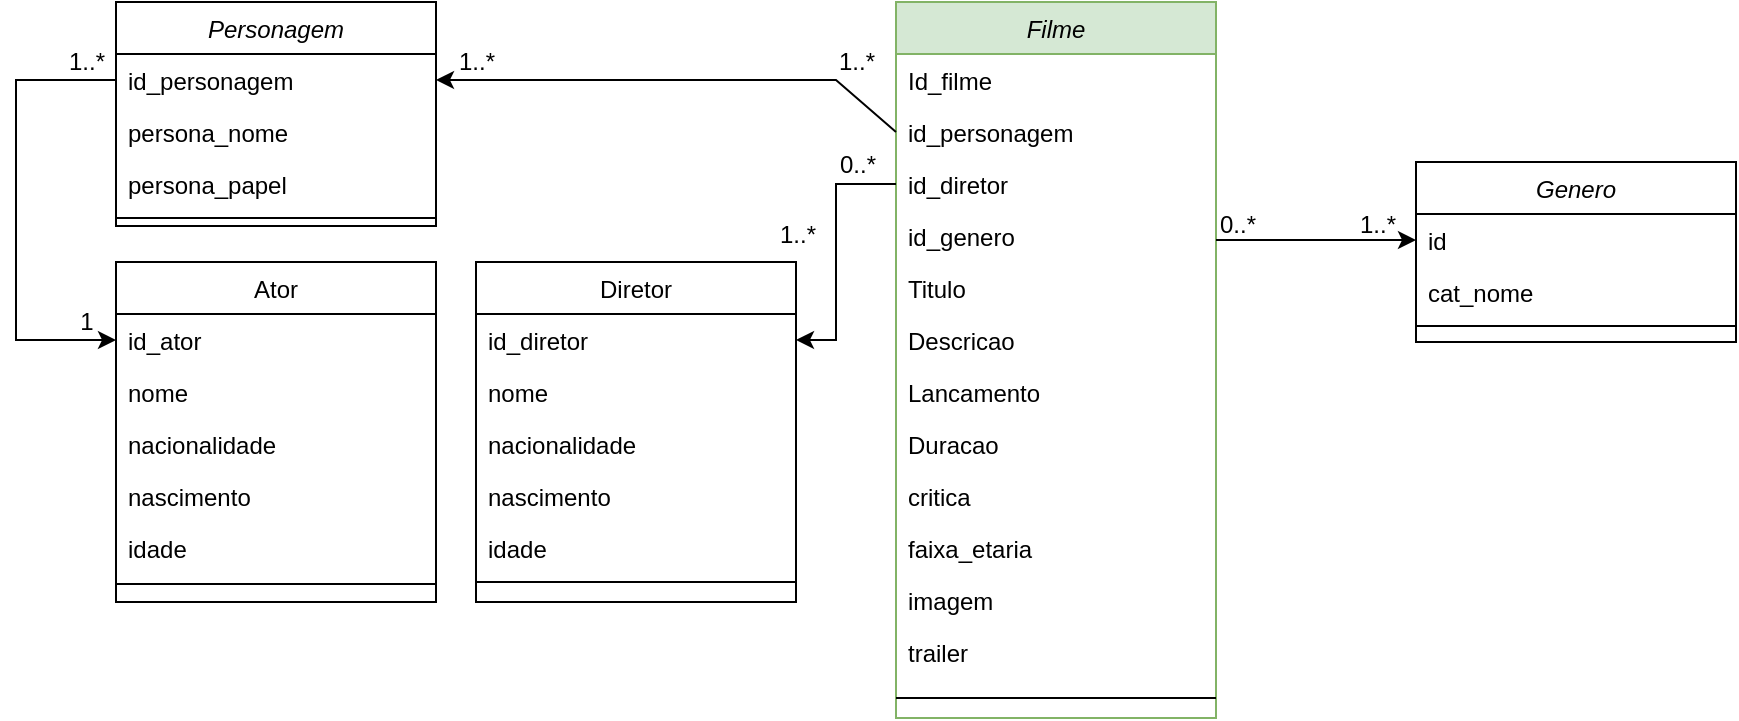 <mxfile version="13.6.5" type="device"><diagram id="C5RBs43oDa-KdzZeNtuy" name="Page-1"><mxGraphModel dx="1523" dy="449" grid="1" gridSize="10" guides="1" tooltips="1" connect="1" arrows="1" fold="1" page="1" pageScale="1" pageWidth="827" pageHeight="1169" math="0" shadow="0"><root><mxCell id="WIyWlLk6GJQsqaUBKTNV-0"/><mxCell id="WIyWlLk6GJQsqaUBKTNV-1" parent="WIyWlLk6GJQsqaUBKTNV-0"/><mxCell id="UgntFfytunRSsPHCTZms-23" value="Filme" style="swimlane;fontStyle=2;align=center;verticalAlign=top;childLayout=stackLayout;horizontal=1;startSize=26;horizontalStack=0;resizeParent=1;resizeLast=0;collapsible=1;marginBottom=0;rounded=0;shadow=0;strokeWidth=1;fillColor=#d5e8d4;strokeColor=#82b366;" parent="WIyWlLk6GJQsqaUBKTNV-1" vertex="1"><mxGeometry x="350" y="130" width="160" height="358" as="geometry"><mxRectangle x="220" y="120" width="160" height="26" as="alternateBounds"/></mxGeometry></mxCell><mxCell id="UgntFfytunRSsPHCTZms-24" value="Id_filme" style="text;align=left;verticalAlign=top;spacingLeft=4;spacingRight=4;overflow=hidden;rotatable=0;points=[[0,0.5],[1,0.5]];portConstraint=eastwest;" parent="UgntFfytunRSsPHCTZms-23" vertex="1"><mxGeometry y="26" width="160" height="26" as="geometry"/></mxCell><mxCell id="UgntFfytunRSsPHCTZms-25" value="id_personagem" style="text;align=left;verticalAlign=top;spacingLeft=4;spacingRight=4;overflow=hidden;rotatable=0;points=[[0,0.5],[1,0.5]];portConstraint=eastwest;rounded=0;shadow=0;html=0;" parent="UgntFfytunRSsPHCTZms-23" vertex="1"><mxGeometry y="52" width="160" height="26" as="geometry"/></mxCell><mxCell id="UgntFfytunRSsPHCTZms-56" value="id_diretor" style="text;align=left;verticalAlign=top;spacingLeft=4;spacingRight=4;overflow=hidden;rotatable=0;points=[[0,0.5],[1,0.5]];portConstraint=eastwest;rounded=0;shadow=0;html=0;" parent="UgntFfytunRSsPHCTZms-23" vertex="1"><mxGeometry y="78" width="160" height="26" as="geometry"/></mxCell><mxCell id="UgntFfytunRSsPHCTZms-26" value="id_genero" style="text;align=left;verticalAlign=top;spacingLeft=4;spacingRight=4;overflow=hidden;rotatable=0;points=[[0,0.5],[1,0.5]];portConstraint=eastwest;rounded=0;shadow=0;html=0;" parent="UgntFfytunRSsPHCTZms-23" vertex="1"><mxGeometry y="104" width="160" height="26" as="geometry"/></mxCell><mxCell id="UgntFfytunRSsPHCTZms-28" value="Titulo" style="text;align=left;verticalAlign=top;spacingLeft=4;spacingRight=4;overflow=hidden;rotatable=0;points=[[0,0.5],[1,0.5]];portConstraint=eastwest;rounded=0;shadow=0;html=0;" parent="UgntFfytunRSsPHCTZms-23" vertex="1"><mxGeometry y="130" width="160" height="26" as="geometry"/></mxCell><mxCell id="UgntFfytunRSsPHCTZms-29" value="Descricao" style="text;align=left;verticalAlign=top;spacingLeft=4;spacingRight=4;overflow=hidden;rotatable=0;points=[[0,0.5],[1,0.5]];portConstraint=eastwest;rounded=0;shadow=0;html=0;" parent="UgntFfytunRSsPHCTZms-23" vertex="1"><mxGeometry y="156" width="160" height="26" as="geometry"/></mxCell><mxCell id="UgntFfytunRSsPHCTZms-38" value="Lancamento" style="text;align=left;verticalAlign=top;spacingLeft=4;spacingRight=4;overflow=hidden;rotatable=0;points=[[0,0.5],[1,0.5]];portConstraint=eastwest;rounded=0;shadow=0;html=0;" parent="UgntFfytunRSsPHCTZms-23" vertex="1"><mxGeometry y="182" width="160" height="26" as="geometry"/></mxCell><mxCell id="UgntFfytunRSsPHCTZms-30" value="Duracao" style="text;align=left;verticalAlign=top;spacingLeft=4;spacingRight=4;overflow=hidden;rotatable=0;points=[[0,0.5],[1,0.5]];portConstraint=eastwest;rounded=0;shadow=0;html=0;" parent="UgntFfytunRSsPHCTZms-23" vertex="1"><mxGeometry y="208" width="160" height="26" as="geometry"/></mxCell><mxCell id="UgntFfytunRSsPHCTZms-31" value="critica" style="text;align=left;verticalAlign=top;spacingLeft=4;spacingRight=4;overflow=hidden;rotatable=0;points=[[0,0.5],[1,0.5]];portConstraint=eastwest;rounded=0;shadow=0;html=0;" parent="UgntFfytunRSsPHCTZms-23" vertex="1"><mxGeometry y="234" width="160" height="26" as="geometry"/></mxCell><mxCell id="UgntFfytunRSsPHCTZms-69" value="faixa_etaria" style="text;align=left;verticalAlign=top;spacingLeft=4;spacingRight=4;overflow=hidden;rotatable=0;points=[[0,0.5],[1,0.5]];portConstraint=eastwest;rounded=0;shadow=0;html=0;" parent="UgntFfytunRSsPHCTZms-23" vertex="1"><mxGeometry y="260" width="160" height="26" as="geometry"/></mxCell><mxCell id="UgntFfytunRSsPHCTZms-32" value="imagem" style="text;align=left;verticalAlign=top;spacingLeft=4;spacingRight=4;overflow=hidden;rotatable=0;points=[[0,0.5],[1,0.5]];portConstraint=eastwest;rounded=0;shadow=0;html=0;" parent="UgntFfytunRSsPHCTZms-23" vertex="1"><mxGeometry y="286" width="160" height="26" as="geometry"/></mxCell><mxCell id="UgntFfytunRSsPHCTZms-68" value="trailer" style="text;align=left;verticalAlign=top;spacingLeft=4;spacingRight=4;overflow=hidden;rotatable=0;points=[[0,0.5],[1,0.5]];portConstraint=eastwest;rounded=0;shadow=0;html=0;" parent="UgntFfytunRSsPHCTZms-23" vertex="1"><mxGeometry y="312" width="160" height="26" as="geometry"/></mxCell><mxCell id="UgntFfytunRSsPHCTZms-33" value="" style="line;html=1;strokeWidth=1;align=left;verticalAlign=middle;spacingTop=-1;spacingLeft=3;spacingRight=3;rotatable=0;labelPosition=right;points=[];portConstraint=eastwest;" parent="UgntFfytunRSsPHCTZms-23" vertex="1"><mxGeometry y="338" width="160" height="20" as="geometry"/></mxCell><mxCell id="zkfFHV4jXpPFQw0GAbJ--0" value="Personagem" style="swimlane;fontStyle=2;align=center;verticalAlign=top;childLayout=stackLayout;horizontal=1;startSize=26;horizontalStack=0;resizeParent=1;resizeLast=0;collapsible=1;marginBottom=0;rounded=0;shadow=0;strokeWidth=1;" parent="WIyWlLk6GJQsqaUBKTNV-1" vertex="1"><mxGeometry x="-40" y="130" width="160" height="112" as="geometry"><mxRectangle x="230" y="140" width="160" height="26" as="alternateBounds"/></mxGeometry></mxCell><mxCell id="zkfFHV4jXpPFQw0GAbJ--1" value="id_personagem" style="text;align=left;verticalAlign=top;spacingLeft=4;spacingRight=4;overflow=hidden;rotatable=0;points=[[0,0.5],[1,0.5]];portConstraint=eastwest;" parent="zkfFHV4jXpPFQw0GAbJ--0" vertex="1"><mxGeometry y="26" width="160" height="26" as="geometry"/></mxCell><mxCell id="zkfFHV4jXpPFQw0GAbJ--2" value="persona_nome" style="text;align=left;verticalAlign=top;spacingLeft=4;spacingRight=4;overflow=hidden;rotatable=0;points=[[0,0.5],[1,0.5]];portConstraint=eastwest;rounded=0;shadow=0;html=0;" parent="zkfFHV4jXpPFQw0GAbJ--0" vertex="1"><mxGeometry y="52" width="160" height="26" as="geometry"/></mxCell><mxCell id="UgntFfytunRSsPHCTZms-67" value="persona_papel" style="text;align=left;verticalAlign=top;spacingLeft=4;spacingRight=4;overflow=hidden;rotatable=0;points=[[0,0.5],[1,0.5]];portConstraint=eastwest;rounded=0;shadow=0;html=0;" parent="zkfFHV4jXpPFQw0GAbJ--0" vertex="1"><mxGeometry y="78" width="160" height="26" as="geometry"/></mxCell><mxCell id="zkfFHV4jXpPFQw0GAbJ--4" value="" style="line;html=1;strokeWidth=1;align=left;verticalAlign=middle;spacingTop=-1;spacingLeft=3;spacingRight=3;rotatable=0;labelPosition=right;points=[];portConstraint=eastwest;" parent="zkfFHV4jXpPFQw0GAbJ--0" vertex="1"><mxGeometry y="104" width="160" height="8" as="geometry"/></mxCell><mxCell id="UgntFfytunRSsPHCTZms-35" value="1..*" style="resizable=0;align=left;verticalAlign=bottom;labelBackgroundColor=none;fontSize=12;" parent="WIyWlLk6GJQsqaUBKTNV-1" connectable="0" vertex="1"><mxGeometry x="290" y="255" as="geometry"/></mxCell><mxCell id="UgntFfytunRSsPHCTZms-54" style="edgeStyle=none;rounded=0;orthogonalLoop=1;jettySize=auto;html=1;entryX=0;entryY=0.5;entryDx=0;entryDy=0;" parent="WIyWlLk6GJQsqaUBKTNV-1" target="UgntFfytunRSsPHCTZms-44" edge="1"><mxGeometry relative="1" as="geometry"><mxPoint x="510" y="249" as="sourcePoint"/></mxGeometry></mxCell><mxCell id="zkfFHV4jXpPFQw0GAbJ--13" value="Diretor" style="swimlane;fontStyle=0;align=center;verticalAlign=top;childLayout=stackLayout;horizontal=1;startSize=26;horizontalStack=0;resizeParent=1;resizeLast=0;collapsible=1;marginBottom=0;rounded=0;shadow=0;strokeWidth=1;" parent="WIyWlLk6GJQsqaUBKTNV-1" vertex="1"><mxGeometry x="140" y="260" width="160" height="170" as="geometry"><mxRectangle x="340" y="380" width="170" height="26" as="alternateBounds"/></mxGeometry></mxCell><mxCell id="zkfFHV4jXpPFQw0GAbJ--14" value="id_diretor" style="text;align=left;verticalAlign=top;spacingLeft=4;spacingRight=4;overflow=hidden;rotatable=0;points=[[0,0.5],[1,0.5]];portConstraint=eastwest;" parent="zkfFHV4jXpPFQw0GAbJ--13" vertex="1"><mxGeometry y="26" width="160" height="26" as="geometry"/></mxCell><mxCell id="UgntFfytunRSsPHCTZms-42" value="nome" style="text;align=left;verticalAlign=top;spacingLeft=4;spacingRight=4;overflow=hidden;rotatable=0;points=[[0,0.5],[1,0.5]];portConstraint=eastwest;" parent="zkfFHV4jXpPFQw0GAbJ--13" vertex="1"><mxGeometry y="52" width="160" height="26" as="geometry"/></mxCell><mxCell id="UgntFfytunRSsPHCTZms-65" value="nacionalidade" style="text;align=left;verticalAlign=top;spacingLeft=4;spacingRight=4;overflow=hidden;rotatable=0;points=[[0,0.5],[1,0.5]];portConstraint=eastwest;rounded=0;shadow=0;html=0;" parent="zkfFHV4jXpPFQw0GAbJ--13" vertex="1"><mxGeometry y="78" width="160" height="26" as="geometry"/></mxCell><mxCell id="UgntFfytunRSsPHCTZms-64" value="nascimento" style="text;align=left;verticalAlign=top;spacingLeft=4;spacingRight=4;overflow=hidden;rotatable=0;points=[[0,0.5],[1,0.5]];portConstraint=eastwest;rounded=0;shadow=0;html=0;" parent="zkfFHV4jXpPFQw0GAbJ--13" vertex="1"><mxGeometry y="104" width="160" height="26" as="geometry"/></mxCell><mxCell id="UgntFfytunRSsPHCTZms-63" value="idade" style="text;align=left;verticalAlign=top;spacingLeft=4;spacingRight=4;overflow=hidden;rotatable=0;points=[[0,0.5],[1,0.5]];portConstraint=eastwest;rounded=0;shadow=0;html=0;" parent="zkfFHV4jXpPFQw0GAbJ--13" vertex="1"><mxGeometry y="130" width="160" height="26" as="geometry"/></mxCell><mxCell id="zkfFHV4jXpPFQw0GAbJ--15" value="" style="line;html=1;strokeWidth=1;align=left;verticalAlign=middle;spacingTop=-1;spacingLeft=3;spacingRight=3;rotatable=0;labelPosition=right;points=[];portConstraint=eastwest;" parent="zkfFHV4jXpPFQw0GAbJ--13" vertex="1"><mxGeometry y="156" width="160" height="8" as="geometry"/></mxCell><mxCell id="UgntFfytunRSsPHCTZms-60" style="edgeStyle=none;rounded=0;orthogonalLoop=1;jettySize=auto;html=1;exitX=0;exitY=0.5;exitDx=0;exitDy=0;entryX=0;entryY=0.5;entryDx=0;entryDy=0;" parent="WIyWlLk6GJQsqaUBKTNV-1" source="zkfFHV4jXpPFQw0GAbJ--1" target="UgntFfytunRSsPHCTZms-40" edge="1"><mxGeometry relative="1" as="geometry"><Array as="points"><mxPoint x="-90" y="169"/><mxPoint x="-90" y="299"/></Array></mxGeometry></mxCell><mxCell id="zkfFHV4jXpPFQw0GAbJ--6" value="Ator" style="swimlane;fontStyle=0;align=center;verticalAlign=top;childLayout=stackLayout;horizontal=1;startSize=26;horizontalStack=0;resizeParent=1;resizeLast=0;collapsible=1;marginBottom=0;rounded=0;shadow=0;strokeWidth=1;" parent="WIyWlLk6GJQsqaUBKTNV-1" vertex="1"><mxGeometry x="-40" y="260" width="160" height="170" as="geometry"><mxRectangle x="130" y="380" width="160" height="26" as="alternateBounds"/></mxGeometry></mxCell><mxCell id="UgntFfytunRSsPHCTZms-40" value="id_ator" style="text;align=left;verticalAlign=top;spacingLeft=4;spacingRight=4;overflow=hidden;rotatable=0;points=[[0,0.5],[1,0.5]];portConstraint=eastwest;" parent="zkfFHV4jXpPFQw0GAbJ--6" vertex="1"><mxGeometry y="26" width="160" height="26" as="geometry"/></mxCell><mxCell id="zkfFHV4jXpPFQw0GAbJ--7" value="nome" style="text;align=left;verticalAlign=top;spacingLeft=4;spacingRight=4;overflow=hidden;rotatable=0;points=[[0,0.5],[1,0.5]];portConstraint=eastwest;" parent="zkfFHV4jXpPFQw0GAbJ--6" vertex="1"><mxGeometry y="52" width="160" height="26" as="geometry"/></mxCell><mxCell id="UgntFfytunRSsPHCTZms-57" value="nacionalidade" style="text;align=left;verticalAlign=top;spacingLeft=4;spacingRight=4;overflow=hidden;rotatable=0;points=[[0,0.5],[1,0.5]];portConstraint=eastwest;rounded=0;shadow=0;html=0;" parent="zkfFHV4jXpPFQw0GAbJ--6" vertex="1"><mxGeometry y="78" width="160" height="26" as="geometry"/></mxCell><mxCell id="UgntFfytunRSsPHCTZms-58" value="nascimento" style="text;align=left;verticalAlign=top;spacingLeft=4;spacingRight=4;overflow=hidden;rotatable=0;points=[[0,0.5],[1,0.5]];portConstraint=eastwest;rounded=0;shadow=0;html=0;" parent="zkfFHV4jXpPFQw0GAbJ--6" vertex="1"><mxGeometry y="104" width="160" height="26" as="geometry"/></mxCell><mxCell id="UgntFfytunRSsPHCTZms-59" value="idade" style="text;align=left;verticalAlign=top;spacingLeft=4;spacingRight=4;overflow=hidden;rotatable=0;points=[[0,0.5],[1,0.5]];portConstraint=eastwest;rounded=0;shadow=0;html=0;" parent="zkfFHV4jXpPFQw0GAbJ--6" vertex="1"><mxGeometry y="130" width="160" height="26" as="geometry"/></mxCell><mxCell id="zkfFHV4jXpPFQw0GAbJ--9" value="" style="line;html=1;strokeWidth=1;align=left;verticalAlign=middle;spacingTop=-1;spacingLeft=3;spacingRight=3;rotatable=0;labelPosition=right;points=[];portConstraint=eastwest;" parent="zkfFHV4jXpPFQw0GAbJ--6" vertex="1"><mxGeometry y="156" width="160" height="10" as="geometry"/></mxCell><mxCell id="UgntFfytunRSsPHCTZms-61" style="edgeStyle=none;rounded=0;orthogonalLoop=1;jettySize=auto;html=1;exitX=0;exitY=0.5;exitDx=0;exitDy=0;entryX=1;entryY=0.5;entryDx=0;entryDy=0;" parent="WIyWlLk6GJQsqaUBKTNV-1" source="UgntFfytunRSsPHCTZms-56" target="zkfFHV4jXpPFQw0GAbJ--14" edge="1"><mxGeometry relative="1" as="geometry"><Array as="points"><mxPoint x="320" y="221"/><mxPoint x="320" y="299"/></Array></mxGeometry></mxCell><mxCell id="UgntFfytunRSsPHCTZms-66" style="edgeStyle=none;rounded=0;orthogonalLoop=1;jettySize=auto;html=1;exitX=0;exitY=0.5;exitDx=0;exitDy=0;entryX=1;entryY=0.5;entryDx=0;entryDy=0;" parent="WIyWlLk6GJQsqaUBKTNV-1" source="UgntFfytunRSsPHCTZms-25" target="zkfFHV4jXpPFQw0GAbJ--1" edge="1"><mxGeometry relative="1" as="geometry"><Array as="points"><mxPoint x="320" y="169"/><mxPoint x="290" y="169"/><mxPoint x="230" y="169"/></Array></mxGeometry></mxCell><mxCell id="UgntFfytunRSsPHCTZms-70" value="1..*" style="text;html=1;resizable=0;autosize=1;align=center;verticalAlign=middle;points=[];fillColor=none;strokeColor=none;rounded=0;shadow=0;" parent="WIyWlLk6GJQsqaUBKTNV-1" vertex="1"><mxGeometry x="315" y="150" width="30" height="20" as="geometry"/></mxCell><mxCell id="UgntFfytunRSsPHCTZms-71" value="1..*" style="text;html=1;resizable=0;autosize=1;align=center;verticalAlign=middle;points=[];fillColor=none;strokeColor=none;rounded=0;shadow=0;" parent="WIyWlLk6GJQsqaUBKTNV-1" vertex="1"><mxGeometry x="125" y="150" width="30" height="20" as="geometry"/></mxCell><mxCell id="UgntFfytunRSsPHCTZms-43" value="Genero" style="swimlane;fontStyle=2;align=center;verticalAlign=top;childLayout=stackLayout;horizontal=1;startSize=26;horizontalStack=0;resizeParent=1;resizeLast=0;collapsible=1;marginBottom=0;rounded=0;shadow=0;strokeWidth=1;" parent="WIyWlLk6GJQsqaUBKTNV-1" vertex="1"><mxGeometry x="610" y="210" width="160" height="90" as="geometry"><mxRectangle x="230" y="140" width="160" height="26" as="alternateBounds"/></mxGeometry></mxCell><mxCell id="UgntFfytunRSsPHCTZms-44" value="id" style="text;align=left;verticalAlign=top;spacingLeft=4;spacingRight=4;overflow=hidden;rotatable=0;points=[[0,0.5],[1,0.5]];portConstraint=eastwest;" parent="UgntFfytunRSsPHCTZms-43" vertex="1"><mxGeometry y="26" width="160" height="26" as="geometry"/></mxCell><mxCell id="UgntFfytunRSsPHCTZms-45" value="cat_nome" style="text;align=left;verticalAlign=top;spacingLeft=4;spacingRight=4;overflow=hidden;rotatable=0;points=[[0,0.5],[1,0.5]];portConstraint=eastwest;rounded=0;shadow=0;html=0;" parent="UgntFfytunRSsPHCTZms-43" vertex="1"><mxGeometry y="52" width="160" height="26" as="geometry"/></mxCell><mxCell id="UgntFfytunRSsPHCTZms-49" value="" style="line;html=1;strokeWidth=1;align=left;verticalAlign=middle;spacingTop=-1;spacingLeft=3;spacingRight=3;rotatable=0;labelPosition=right;points=[];portConstraint=eastwest;" parent="UgntFfytunRSsPHCTZms-43" vertex="1"><mxGeometry y="78" width="160" height="8" as="geometry"/></mxCell><mxCell id="Jcmn_Td2N-arAEyeSPy1-0" value="0..*" style="resizable=0;align=left;verticalAlign=bottom;labelBackgroundColor=none;fontSize=12;" connectable="0" vertex="1" parent="WIyWlLk6GJQsqaUBKTNV-1"><mxGeometry x="320" y="220" as="geometry"/></mxCell><mxCell id="Jcmn_Td2N-arAEyeSPy1-1" value="0..*" style="resizable=0;align=left;verticalAlign=bottom;labelBackgroundColor=none;fontSize=12;" connectable="0" vertex="1" parent="WIyWlLk6GJQsqaUBKTNV-1"><mxGeometry x="510" y="250" as="geometry"/></mxCell><mxCell id="Jcmn_Td2N-arAEyeSPy1-2" value="1..*" style="resizable=0;align=left;verticalAlign=bottom;labelBackgroundColor=none;fontSize=12;" connectable="0" vertex="1" parent="WIyWlLk6GJQsqaUBKTNV-1"><mxGeometry x="580" y="250" as="geometry"/></mxCell><mxCell id="Jcmn_Td2N-arAEyeSPy1-4" value="1..*" style="text;html=1;resizable=0;autosize=1;align=center;verticalAlign=middle;points=[];fillColor=none;strokeColor=none;rounded=0;shadow=0;" vertex="1" parent="WIyWlLk6GJQsqaUBKTNV-1"><mxGeometry x="-70" y="150" width="30" height="20" as="geometry"/></mxCell><mxCell id="Jcmn_Td2N-arAEyeSPy1-5" value="1" style="text;html=1;resizable=0;autosize=1;align=center;verticalAlign=middle;points=[];fillColor=none;strokeColor=none;rounded=0;shadow=0;" vertex="1" parent="WIyWlLk6GJQsqaUBKTNV-1"><mxGeometry x="-65" y="280" width="20" height="20" as="geometry"/></mxCell></root></mxGraphModel></diagram></mxfile>